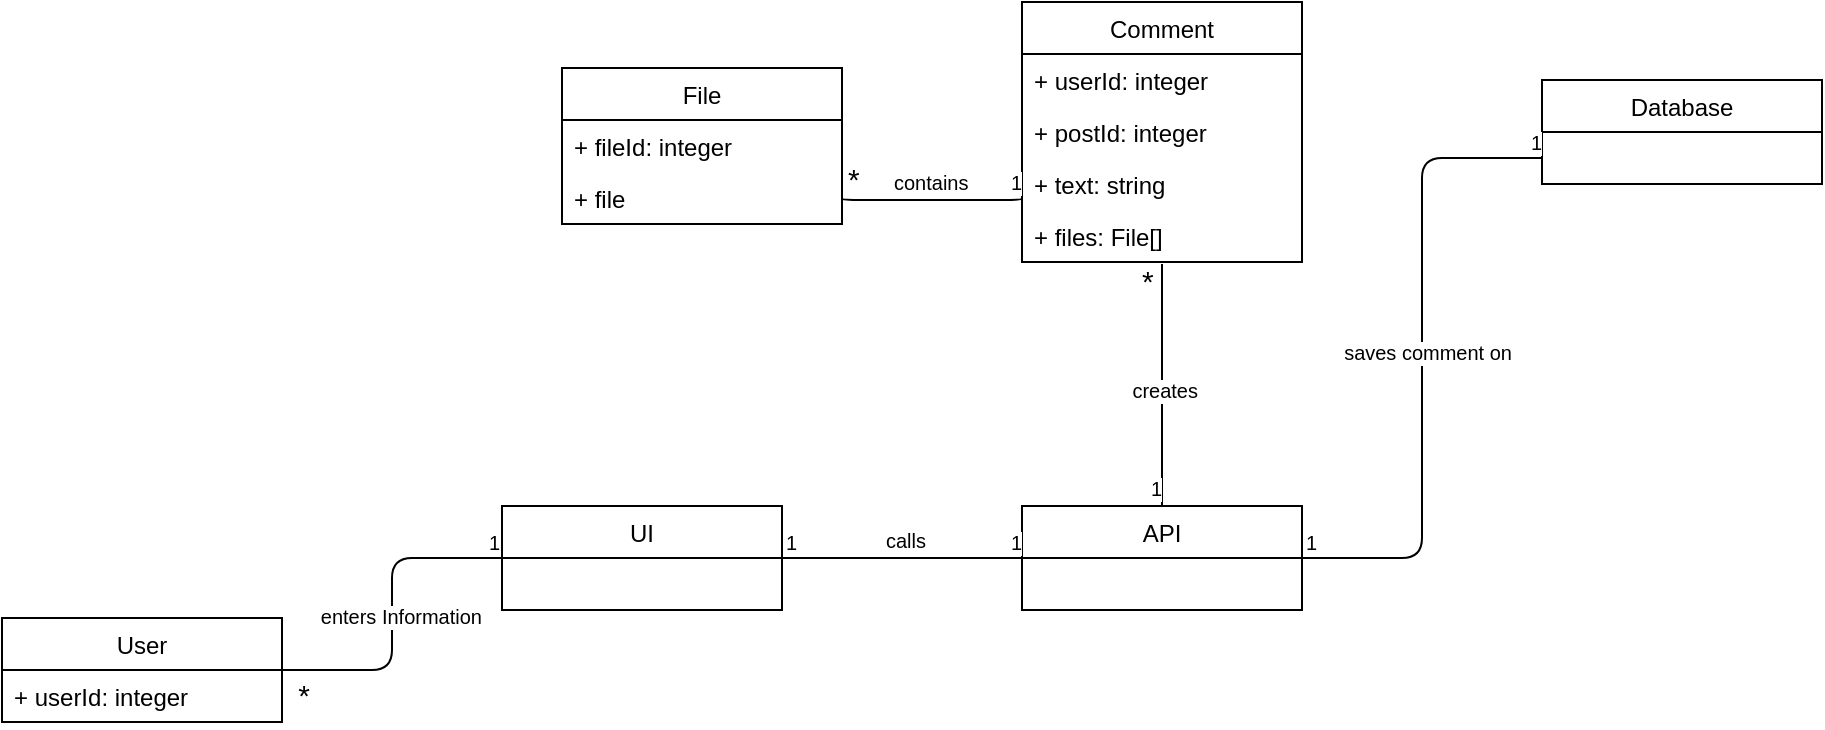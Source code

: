 <mxfile version="10.7.1" type="google"><diagram id="pEHmbZQ8GuoTfqmyskbS" name="Page-1"><mxGraphModel dx="840" dy="1552" grid="1" gridSize="10" guides="1" tooltips="1" connect="1" arrows="1" fold="1" page="1" pageScale="1" pageWidth="850" pageHeight="1100" math="0" shadow="0"><root><mxCell id="0"/><mxCell id="1" parent="0"/><mxCell id="1YEnylp_XPXYZzALmkQ8-1" value="User" style="swimlane;fontStyle=0;childLayout=stackLayout;horizontal=1;startSize=26;fillColor=none;horizontalStack=0;resizeParent=1;resizeParentMax=0;resizeLast=0;collapsible=1;marginBottom=0;" parent="1" vertex="1"><mxGeometry x="30" y="272" width="140" height="52" as="geometry"><mxRectangle x="120" y="80" width="90" height="26" as="alternateBounds"/></mxGeometry></mxCell><mxCell id="b94ZpYnk_4zuMjgbfsc7-1" value="+ userId: integer" style="text;strokeColor=none;fillColor=none;align=left;verticalAlign=top;spacingLeft=4;spacingRight=4;overflow=hidden;rotatable=0;points=[[0,0.5],[1,0.5]];portConstraint=eastwest;" parent="1YEnylp_XPXYZzALmkQ8-1" vertex="1"><mxGeometry y="26" width="140" height="26" as="geometry"/></mxCell><mxCell id="1YEnylp_XPXYZzALmkQ8-2" value="Database" style="swimlane;fontStyle=0;childLayout=stackLayout;horizontal=1;startSize=26;fillColor=none;horizontalStack=0;resizeParent=1;resizeParentMax=0;resizeLast=0;collapsible=1;marginBottom=0;" parent="1" vertex="1"><mxGeometry x="800" y="3" width="140" height="52" as="geometry"/></mxCell><mxCell id="1YEnylp_XPXYZzALmkQ8-3" value="UI" style="swimlane;fontStyle=0;childLayout=stackLayout;horizontal=1;startSize=26;fillColor=none;horizontalStack=0;resizeParent=1;resizeParentMax=0;resizeLast=0;collapsible=1;marginBottom=0;" parent="1" vertex="1"><mxGeometry x="280" y="216" width="140" height="52" as="geometry"/></mxCell><mxCell id="1YEnylp_XPXYZzALmkQ8-4" value="API" style="swimlane;fontStyle=0;childLayout=stackLayout;horizontal=1;startSize=26;fillColor=none;horizontalStack=0;resizeParent=1;resizeParentMax=0;resizeLast=0;collapsible=1;marginBottom=0;" parent="1" vertex="1"><mxGeometry x="540" y="216" width="140" height="52" as="geometry"/></mxCell><mxCell id="1YEnylp_XPXYZzALmkQ8-5" value="" style="endArrow=none;html=1;edgeStyle=orthogonalEdgeStyle;entryX=0;entryY=0.5;entryDx=0;entryDy=0;exitX=1;exitY=0.5;exitDx=0;exitDy=0;" parent="1" source="1YEnylp_XPXYZzALmkQ8-1" target="1YEnylp_XPXYZzALmkQ8-3" edge="1"><mxGeometry relative="1" as="geometry"><mxPoint x="170" y="311" as="sourcePoint"/><mxPoint x="250" y="270" as="targetPoint"/></mxGeometry></mxCell><mxCell id="1YEnylp_XPXYZzALmkQ8-6" value="enters Information" style="resizable=0;html=1;align=right;verticalAlign=bottom;labelBackgroundColor=#ffffff;fontSize=10;" parent="1YEnylp_XPXYZzALmkQ8-5" connectable="0" vertex="1"><mxGeometry x="1" relative="1" as="geometry"><mxPoint x="-10" y="37" as="offset"/></mxGeometry></mxCell><mxCell id="1YEnylp_XPXYZzALmkQ8-7" value="1" style="resizable=0;html=1;align=right;verticalAlign=bottom;labelBackgroundColor=#ffffff;fontSize=10;" parent="1" connectable="0" vertex="1"><mxGeometry x="309" y="184" as="geometry"><mxPoint x="-30" y="58" as="offset"/></mxGeometry></mxCell><mxCell id="1YEnylp_XPXYZzALmkQ8-8" value="&lt;font style=&quot;font-size: 15px&quot;&gt;*&lt;/font&gt;" style="resizable=0;html=1;align=right;verticalAlign=bottom;labelBackgroundColor=#ffffff;fontSize=10;" parent="1" connectable="0" vertex="1"><mxGeometry x="194" y="265" as="geometry"><mxPoint x="-10" y="56" as="offset"/></mxGeometry></mxCell><mxCell id="1YEnylp_XPXYZzALmkQ8-9" value="" style="endArrow=none;html=1;edgeStyle=orthogonalEdgeStyle;" parent="1" edge="1"><mxGeometry relative="1" as="geometry"><mxPoint x="420" y="242" as="sourcePoint"/><mxPoint x="540" y="242" as="targetPoint"/></mxGeometry></mxCell><mxCell id="1YEnylp_XPXYZzALmkQ8-10" value="1" style="resizable=0;html=1;align=left;verticalAlign=bottom;labelBackgroundColor=#ffffff;fontSize=10;" parent="1YEnylp_XPXYZzALmkQ8-9" connectable="0" vertex="1"><mxGeometry x="-1" relative="1" as="geometry"/></mxCell><mxCell id="1YEnylp_XPXYZzALmkQ8-11" value="1" style="resizable=0;html=1;align=right;verticalAlign=bottom;labelBackgroundColor=#ffffff;fontSize=10;" parent="1YEnylp_XPXYZzALmkQ8-9" connectable="0" vertex="1"><mxGeometry x="1" relative="1" as="geometry"/></mxCell><mxCell id="1YEnylp_XPXYZzALmkQ8-12" value="calls" style="resizable=0;html=1;align=right;verticalAlign=bottom;labelBackgroundColor=#ffffff;fontSize=10;" parent="1" connectable="0" vertex="1"><mxGeometry x="502" y="185" as="geometry"><mxPoint x="-10" y="56" as="offset"/></mxGeometry></mxCell><mxCell id="1YEnylp_XPXYZzALmkQ8-13" value="" style="endArrow=none;html=1;edgeStyle=orthogonalEdgeStyle;exitX=1;exitY=0.5;exitDx=0;exitDy=0;entryX=0;entryY=0.75;entryDx=0;entryDy=0;" parent="1" source="1YEnylp_XPXYZzALmkQ8-4" target="1YEnylp_XPXYZzALmkQ8-2" edge="1"><mxGeometry relative="1" as="geometry"><mxPoint x="720" y="29" as="sourcePoint"/><mxPoint x="710" y="310" as="targetPoint"/></mxGeometry></mxCell><mxCell id="1YEnylp_XPXYZzALmkQ8-14" value="1" style="resizable=0;html=1;align=left;verticalAlign=bottom;labelBackgroundColor=#ffffff;fontSize=10;" parent="1YEnylp_XPXYZzALmkQ8-13" connectable="0" vertex="1"><mxGeometry x="-1" relative="1" as="geometry"><mxPoint as="offset"/></mxGeometry></mxCell><mxCell id="1YEnylp_XPXYZzALmkQ8-15" value="1" style="resizable=0;html=1;align=right;verticalAlign=bottom;labelBackgroundColor=#ffffff;fontSize=10;" parent="1YEnylp_XPXYZzALmkQ8-13" connectable="0" vertex="1"><mxGeometry x="1" relative="1" as="geometry"/></mxCell><mxCell id="1YEnylp_XPXYZzALmkQ8-16" value="saves comment on" style="resizable=0;html=1;align=right;verticalAlign=bottom;labelBackgroundColor=#ffffff;fontSize=10;" parent="1" connectable="0" vertex="1"><mxGeometry x="795" y="91" as="geometry"><mxPoint x="-10" y="56" as="offset"/></mxGeometry></mxCell><mxCell id="1YEnylp_XPXYZzALmkQ8-25" value="Comment" style="swimlane;fontStyle=0;childLayout=stackLayout;horizontal=1;startSize=26;fillColor=none;horizontalStack=0;resizeParent=1;resizeParentMax=0;resizeLast=0;collapsible=1;marginBottom=0;" parent="1" vertex="1"><mxGeometry x="540" y="-36" width="140" height="130" as="geometry"/></mxCell><mxCell id="1YEnylp_XPXYZzALmkQ8-26" value="+ userId: integer" style="text;strokeColor=none;fillColor=none;align=left;verticalAlign=top;spacingLeft=4;spacingRight=4;overflow=hidden;rotatable=0;points=[[0,0.5],[1,0.5]];portConstraint=eastwest;" parent="1YEnylp_XPXYZzALmkQ8-25" vertex="1"><mxGeometry y="26" width="140" height="26" as="geometry"/></mxCell><mxCell id="1YEnylp_XPXYZzALmkQ8-28" value="+ postId: integer" style="text;strokeColor=none;fillColor=none;align=left;verticalAlign=top;spacingLeft=4;spacingRight=4;overflow=hidden;rotatable=0;points=[[0,0.5],[1,0.5]];portConstraint=eastwest;" parent="1YEnylp_XPXYZzALmkQ8-25" vertex="1"><mxGeometry y="52" width="140" height="26" as="geometry"/></mxCell><mxCell id="1YEnylp_XPXYZzALmkQ8-30" value="+ text: string" style="text;strokeColor=none;fillColor=none;align=left;verticalAlign=top;spacingLeft=4;spacingRight=4;overflow=hidden;rotatable=0;points=[[0,0.5],[1,0.5]];portConstraint=eastwest;" parent="1YEnylp_XPXYZzALmkQ8-25" vertex="1"><mxGeometry y="78" width="140" height="26" as="geometry"/></mxCell><mxCell id="1YEnylp_XPXYZzALmkQ8-31" value="+ files: File[]" style="text;strokeColor=none;fillColor=none;align=left;verticalAlign=top;spacingLeft=4;spacingRight=4;overflow=hidden;rotatable=0;points=[[0,0.5],[1,0.5]];portConstraint=eastwest;" parent="1YEnylp_XPXYZzALmkQ8-25" vertex="1"><mxGeometry y="104" width="140" height="26" as="geometry"/></mxCell><mxCell id="1YEnylp_XPXYZzALmkQ8-32" value="" style="endArrow=none;html=1;edgeStyle=orthogonalEdgeStyle;entryX=0.5;entryY=0;entryDx=0;entryDy=0;exitX=0.5;exitY=1.038;exitDx=0;exitDy=0;exitPerimeter=0;" parent="1" source="1YEnylp_XPXYZzALmkQ8-31" target="1YEnylp_XPXYZzALmkQ8-4" edge="1"><mxGeometry relative="1" as="geometry"><mxPoint x="610" y="180" as="sourcePoint"/><mxPoint x="720" y="170" as="targetPoint"/><Array as="points"><mxPoint x="610" y="120"/><mxPoint x="610" y="120"/></Array></mxGeometry></mxCell><mxCell id="1YEnylp_XPXYZzALmkQ8-34" value="1" style="resizable=0;html=1;align=right;verticalAlign=bottom;labelBackgroundColor=#ffffff;fontSize=10;" parent="1YEnylp_XPXYZzALmkQ8-32" connectable="0" vertex="1"><mxGeometry x="1" relative="1" as="geometry"/></mxCell><mxCell id="1YEnylp_XPXYZzALmkQ8-35" value="creates" style="resizable=0;html=1;align=right;verticalAlign=bottom;labelBackgroundColor=#ffffff;fontSize=10;" parent="1" connectable="0" vertex="1"><mxGeometry x="638" y="110" as="geometry"><mxPoint x="-10" y="56" as="offset"/></mxGeometry></mxCell><mxCell id="1YEnylp_XPXYZzALmkQ8-41" value="File" style="swimlane;fontStyle=0;childLayout=stackLayout;horizontal=1;startSize=26;fillColor=none;horizontalStack=0;resizeParent=1;resizeParentMax=0;resizeLast=0;collapsible=1;marginBottom=0;" parent="1" vertex="1"><mxGeometry x="310" y="-3" width="140" height="78" as="geometry"/></mxCell><mxCell id="1YEnylp_XPXYZzALmkQ8-42" value="+ fileId: integer" style="text;strokeColor=none;fillColor=none;align=left;verticalAlign=top;spacingLeft=4;spacingRight=4;overflow=hidden;rotatable=0;points=[[0,0.5],[1,0.5]];portConstraint=eastwest;" parent="1YEnylp_XPXYZzALmkQ8-41" vertex="1"><mxGeometry y="26" width="140" height="26" as="geometry"/></mxCell><mxCell id="1YEnylp_XPXYZzALmkQ8-43" value="+ file" style="text;strokeColor=none;fillColor=none;align=left;verticalAlign=top;spacingLeft=4;spacingRight=4;overflow=hidden;rotatable=0;points=[[0,0.5],[1,0.5]];portConstraint=eastwest;" parent="1YEnylp_XPXYZzALmkQ8-41" vertex="1"><mxGeometry y="52" width="140" height="26" as="geometry"/></mxCell><mxCell id="1YEnylp_XPXYZzALmkQ8-44" value="" style="endArrow=none;html=1;edgeStyle=orthogonalEdgeStyle;exitX=1;exitY=0.5;exitDx=0;exitDy=0;" parent="1" source="1YEnylp_XPXYZzALmkQ8-43" edge="1"><mxGeometry relative="1" as="geometry"><mxPoint x="440" y="150" as="sourcePoint"/><mxPoint x="540" y="62" as="targetPoint"/><Array as="points"><mxPoint x="450" y="63"/></Array></mxGeometry></mxCell><mxCell id="1YEnylp_XPXYZzALmkQ8-45" value="*" style="resizable=0;html=1;align=left;verticalAlign=bottom;labelBackgroundColor=#ffffff;fontSize=15;" parent="1YEnylp_XPXYZzALmkQ8-44" connectable="0" vertex="1"><mxGeometry x="-1" relative="1" as="geometry"><mxPoint x="1" y="1" as="offset"/></mxGeometry></mxCell><mxCell id="1YEnylp_XPXYZzALmkQ8-46" value="1" style="resizable=0;html=1;align=right;verticalAlign=bottom;labelBackgroundColor=#ffffff;fontSize=10;" parent="1YEnylp_XPXYZzALmkQ8-44" connectable="0" vertex="1"><mxGeometry x="1" relative="1" as="geometry"/></mxCell><mxCell id="1YEnylp_XPXYZzALmkQ8-47" value="&lt;font style=&quot;font-size: 10px&quot;&gt;contains&lt;/font&gt;" style="text;html=1;resizable=0;points=[];autosize=1;align=left;verticalAlign=top;spacingTop=-4;" parent="1" vertex="1"><mxGeometry x="474" y="44" width="50" height="20" as="geometry"/></mxCell><mxCell id="uQQs0xDHK0MxgeZBY2i2-1" value="*" style="resizable=0;html=1;align=left;verticalAlign=bottom;labelBackgroundColor=#ffffff;fontSize=15;" parent="1" connectable="0" vertex="1"><mxGeometry x="597" y="113.167" as="geometry"><mxPoint x="1" y="1" as="offset"/></mxGeometry></mxCell></root></mxGraphModel></diagram></mxfile>